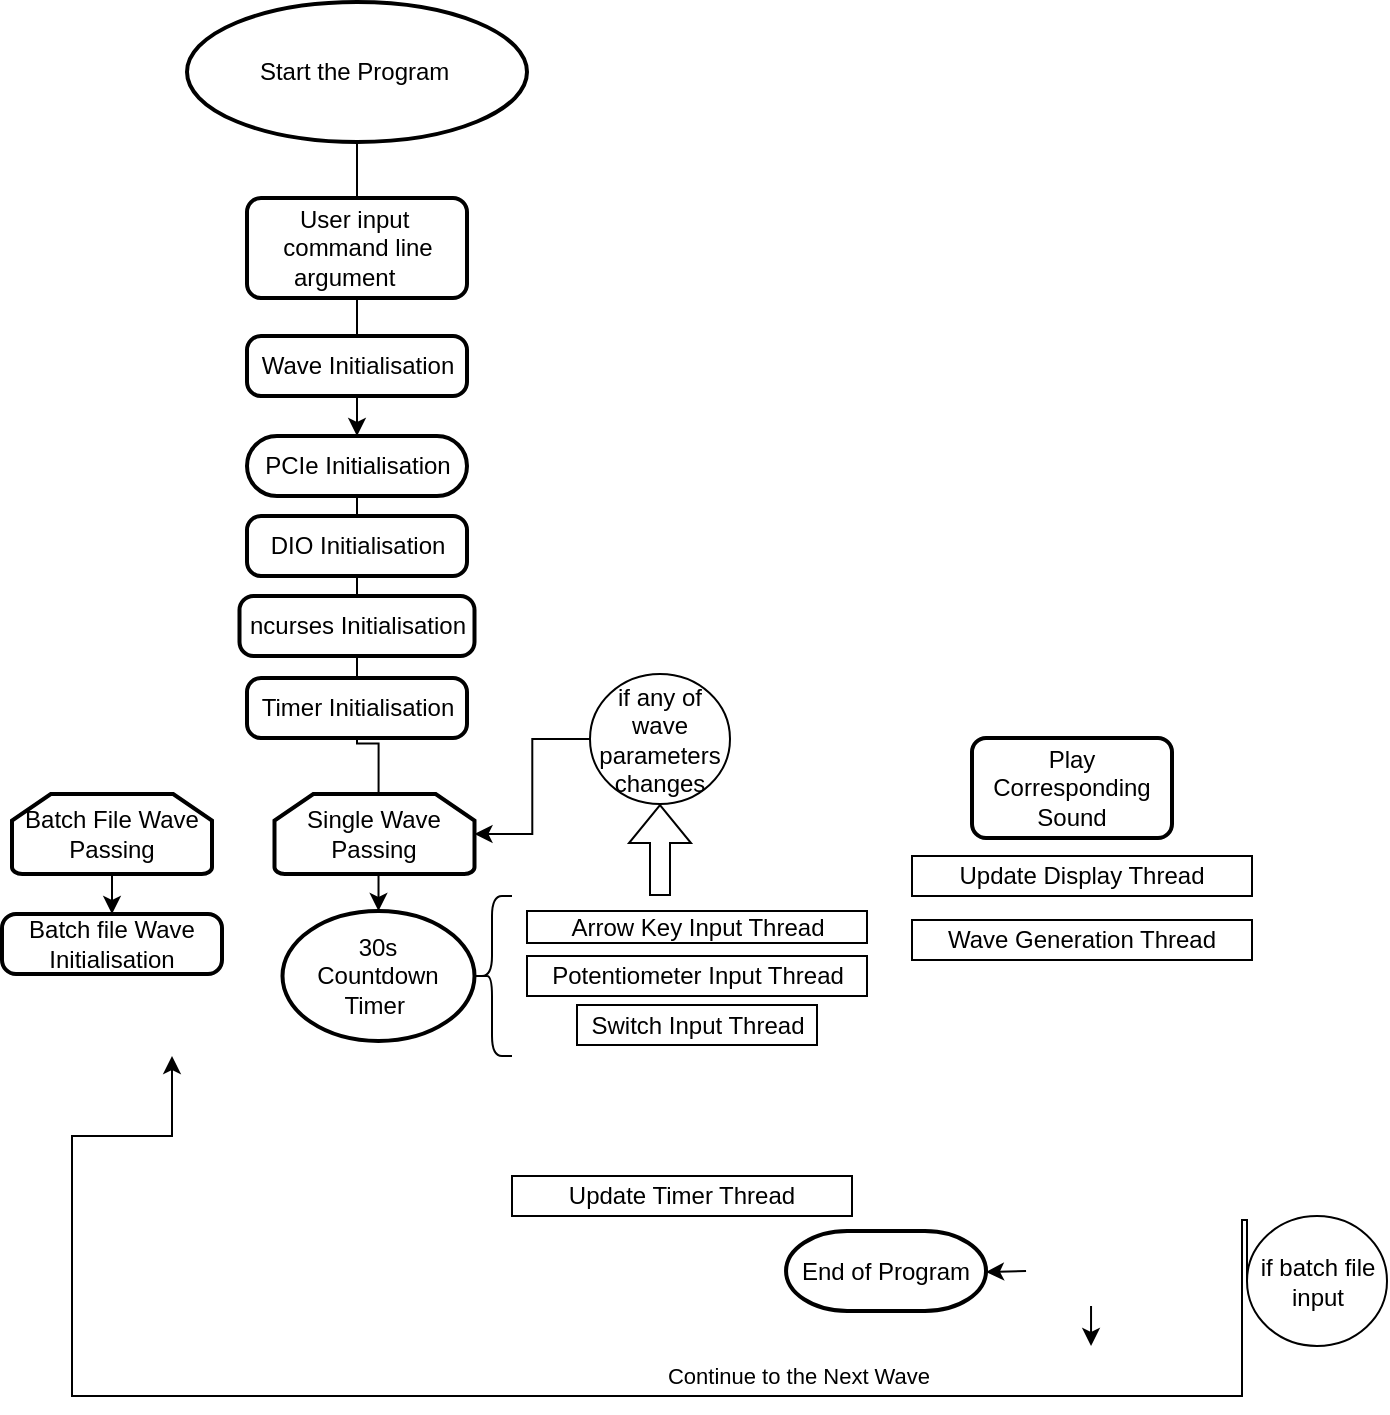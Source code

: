 <mxfile version="15.8.2" type="github">
  <diagram id="RDyM5Sn1KwQpERf3-6v_" name="Page-1">
    <mxGraphModel dx="767" dy="363" grid="1" gridSize="10" guides="1" tooltips="1" connect="1" arrows="1" fold="1" page="1" pageScale="1" pageWidth="827" pageHeight="1169" math="0" shadow="0">
      <root>
        <mxCell id="0" />
        <mxCell id="1" parent="0" />
        <mxCell id="D086AMLhP0JBdoeUekMZ-2" value="Start the Program&amp;nbsp;" style="strokeWidth=2;html=1;shape=mxgraph.flowchart.start_1;whiteSpace=wrap;" parent="1" vertex="1">
          <mxGeometry x="157.5" y="83" width="170" height="70" as="geometry" />
        </mxCell>
        <mxCell id="D086AMLhP0JBdoeUekMZ-12" style="edgeStyle=orthogonalEdgeStyle;rounded=0;orthogonalLoop=1;jettySize=auto;html=1;exitX=0.5;exitY=1;exitDx=0;exitDy=0;entryX=0.5;entryY=0;entryDx=0;entryDy=0;entryPerimeter=0;startArrow=none;" parent="1" source="QhxnlMzqvn4maWAdjBox-20" target="D086AMLhP0JBdoeUekMZ-6" edge="1">
          <mxGeometry relative="1" as="geometry" />
        </mxCell>
        <mxCell id="D086AMLhP0JBdoeUekMZ-4" value="Single Wave Passing" style="strokeWidth=2;html=1;shape=mxgraph.flowchart.loop_limit;whiteSpace=wrap;" parent="1" vertex="1">
          <mxGeometry x="201.25" y="479" width="100" height="40" as="geometry" />
        </mxCell>
        <mxCell id="D086AMLhP0JBdoeUekMZ-30" style="edgeStyle=orthogonalEdgeStyle;rounded=0;orthogonalLoop=1;jettySize=auto;html=1;exitX=0;exitY=0.5;exitDx=0;exitDy=0;" parent="1" source="7VH7p3_VGqFjAGke6KR7-18" edge="1">
          <mxGeometry relative="1" as="geometry">
            <Array as="points">
              <mxPoint x="688" y="692" />
              <mxPoint x="685" y="692" />
              <mxPoint x="685" y="780" />
              <mxPoint x="100" y="780" />
              <mxPoint x="100" y="650" />
              <mxPoint x="150" y="650" />
            </Array>
            <mxPoint x="150" y="610" as="targetPoint" />
            <mxPoint x="350" y="701" as="sourcePoint" />
          </mxGeometry>
        </mxCell>
        <mxCell id="D086AMLhP0JBdoeUekMZ-31" value="Continue to the Next Wave" style="edgeLabel;html=1;align=center;verticalAlign=middle;resizable=0;points=[];" parent="D086AMLhP0JBdoeUekMZ-30" vertex="1" connectable="0">
          <mxGeometry x="-0.298" y="-1" relative="1" as="geometry">
            <mxPoint x="-18" y="-9" as="offset" />
          </mxGeometry>
        </mxCell>
        <mxCell id="D086AMLhP0JBdoeUekMZ-6" value="30s&lt;br&gt;Countdown Timer&amp;nbsp;" style="strokeWidth=2;html=1;shape=mxgraph.flowchart.start_1;whiteSpace=wrap;" parent="1" vertex="1">
          <mxGeometry x="205.25" y="537.5" width="96" height="65" as="geometry" />
        </mxCell>
        <mxCell id="D086AMLhP0JBdoeUekMZ-10" value="End of Program" style="strokeWidth=2;html=1;shape=mxgraph.flowchart.terminator;whiteSpace=wrap;" parent="1" vertex="1">
          <mxGeometry x="457.02" y="697.5" width="100" height="40" as="geometry" />
        </mxCell>
        <mxCell id="QhxnlMzqvn4maWAdjBox-18" value="PCIe Initialisation" style="rounded=1;whiteSpace=wrap;html=1;absoluteArcSize=1;arcSize=31;strokeWidth=2;" parent="1" vertex="1">
          <mxGeometry x="187.5" y="300" width="110" height="30" as="geometry" />
        </mxCell>
        <mxCell id="QhxnlMzqvn4maWAdjBox-20" value="DIO Initialisation" style="rounded=1;whiteSpace=wrap;html=1;absoluteArcSize=1;arcSize=14;strokeWidth=2;" parent="1" vertex="1">
          <mxGeometry x="187.5" y="340" width="110" height="30" as="geometry" />
        </mxCell>
        <mxCell id="QhxnlMzqvn4maWAdjBox-21" value="" style="edgeStyle=orthogonalEdgeStyle;rounded=0;orthogonalLoop=1;jettySize=auto;html=1;exitX=0.5;exitY=1;exitDx=0;exitDy=0;entryX=0.5;entryY=0;entryDx=0;entryDy=0;entryPerimeter=0;startArrow=none;endArrow=none;" parent="1" source="QhxnlMzqvn4maWAdjBox-18" target="QhxnlMzqvn4maWAdjBox-20" edge="1">
          <mxGeometry relative="1" as="geometry">
            <mxPoint x="255" y="509.0" as="sourcePoint" />
            <mxPoint x="280" y="574.0" as="targetPoint" />
          </mxGeometry>
        </mxCell>
        <mxCell id="QhxnlMzqvn4maWAdjBox-24" value="Timer Initialisation" style="rounded=1;whiteSpace=wrap;html=1;absoluteArcSize=1;arcSize=14;strokeWidth=2;" parent="1" vertex="1">
          <mxGeometry x="187.5" y="421" width="110" height="30" as="geometry" />
        </mxCell>
        <mxCell id="7VH7p3_VGqFjAGke6KR7-12" style="edgeStyle=orthogonalEdgeStyle;rounded=0;orthogonalLoop=1;jettySize=auto;html=1;entryX=1;entryY=0.5;entryDx=0;entryDy=0;entryPerimeter=0;" parent="1" source="7VH7p3_VGqFjAGke6KR7-8" target="D086AMLhP0JBdoeUekMZ-4" edge="1">
          <mxGeometry relative="1" as="geometry">
            <mxPoint x="312.5" y="424" as="targetPoint" />
          </mxGeometry>
        </mxCell>
        <mxCell id="7VH7p3_VGqFjAGke6KR7-8" value="if any of wave parameters changes" style="ellipse;whiteSpace=wrap;html=1;" parent="1" vertex="1">
          <mxGeometry x="359" y="419" width="70" height="65" as="geometry" />
        </mxCell>
        <mxCell id="7VH7p3_VGqFjAGke6KR7-20" value="" style="edgeStyle=orthogonalEdgeStyle;rounded=0;orthogonalLoop=1;jettySize=auto;html=1;" parent="1" target="D086AMLhP0JBdoeUekMZ-10" edge="1">
          <mxGeometry relative="1" as="geometry">
            <mxPoint x="577.02" y="717.483" as="sourcePoint" />
          </mxGeometry>
        </mxCell>
        <mxCell id="7VH7p3_VGqFjAGke6KR7-18" value="if batch file input" style="ellipse;whiteSpace=wrap;html=1;" parent="1" vertex="1">
          <mxGeometry x="687.5" y="690" width="70" height="65" as="geometry" />
        </mxCell>
        <mxCell id="7VH7p3_VGqFjAGke6KR7-19" value="" style="endArrow=classic;html=1;rounded=0;exitX=0.5;exitY=1;exitDx=0;exitDy=0;entryX=0.5;entryY=0;entryDx=0;entryDy=0;" parent="1" edge="1">
          <mxGeometry width="50" height="50" relative="1" as="geometry">
            <mxPoint x="609.52" y="735" as="sourcePoint" />
            <mxPoint x="609.52" y="755" as="targetPoint" />
          </mxGeometry>
        </mxCell>
        <mxCell id="7VH7p3_VGqFjAGke6KR7-21" value="Batch file Wave Initialisation" style="rounded=1;whiteSpace=wrap;html=1;absoluteArcSize=1;arcSize=14;strokeWidth=2;" parent="1" vertex="1">
          <mxGeometry x="65" y="539" width="110" height="30" as="geometry" />
        </mxCell>
        <mxCell id="ww8WBpyP77Uh2FEGIEoH-1" value="ncurses Initialisation" style="rounded=1;whiteSpace=wrap;html=1;absoluteArcSize=1;arcSize=14;strokeWidth=2;" vertex="1" parent="1">
          <mxGeometry x="183.75" y="380" width="117.5" height="30" as="geometry" />
        </mxCell>
        <mxCell id="QhxnlMzqvn4maWAdjBox-3" value="User input&amp;nbsp; command line argument&amp;nbsp; &amp;nbsp;&amp;nbsp;" style="rounded=1;whiteSpace=wrap;html=1;absoluteArcSize=1;arcSize=14;strokeWidth=2;" parent="1" vertex="1">
          <mxGeometry x="187.5" y="181" width="110" height="50" as="geometry" />
        </mxCell>
        <mxCell id="ww8WBpyP77Uh2FEGIEoH-4" value="" style="edgeStyle=orthogonalEdgeStyle;rounded=0;orthogonalLoop=1;jettySize=auto;html=1;endArrow=none;" edge="1" parent="1" source="D086AMLhP0JBdoeUekMZ-2" target="QhxnlMzqvn4maWAdjBox-3">
          <mxGeometry relative="1" as="geometry">
            <mxPoint x="242.5" y="153" as="sourcePoint" />
            <mxPoint x="302.5" y="231" as="targetPoint" />
          </mxGeometry>
        </mxCell>
        <mxCell id="ww8WBpyP77Uh2FEGIEoH-11" value="" style="edgeStyle=orthogonalEdgeStyle;rounded=0;orthogonalLoop=1;jettySize=auto;html=1;" edge="1" parent="1" source="ww8WBpyP77Uh2FEGIEoH-6" target="QhxnlMzqvn4maWAdjBox-18">
          <mxGeometry relative="1" as="geometry" />
        </mxCell>
        <mxCell id="ww8WBpyP77Uh2FEGIEoH-6" value="Wave Initialisation" style="rounded=1;whiteSpace=wrap;html=1;absoluteArcSize=1;arcSize=14;strokeWidth=2;" vertex="1" parent="1">
          <mxGeometry x="187.5" y="250" width="110" height="30" as="geometry" />
        </mxCell>
        <mxCell id="ww8WBpyP77Uh2FEGIEoH-7" value="" style="edgeStyle=orthogonalEdgeStyle;rounded=0;orthogonalLoop=1;jettySize=auto;html=1;startArrow=none;endArrow=none;" edge="1" parent="1" source="QhxnlMzqvn4maWAdjBox-3" target="ww8WBpyP77Uh2FEGIEoH-6">
          <mxGeometry relative="1" as="geometry">
            <mxPoint x="242.514" y="213" as="sourcePoint" />
            <mxPoint x="302.514" y="260.004" as="targetPoint" />
          </mxGeometry>
        </mxCell>
        <mxCell id="ww8WBpyP77Uh2FEGIEoH-20" value="" style="edgeStyle=orthogonalEdgeStyle;rounded=0;orthogonalLoop=1;jettySize=auto;html=1;" edge="1" parent="1" source="ww8WBpyP77Uh2FEGIEoH-12" target="7VH7p3_VGqFjAGke6KR7-21">
          <mxGeometry relative="1" as="geometry" />
        </mxCell>
        <mxCell id="ww8WBpyP77Uh2FEGIEoH-12" value="Batch File Wave Passing" style="strokeWidth=2;html=1;shape=mxgraph.flowchart.loop_limit;whiteSpace=wrap;" vertex="1" parent="1">
          <mxGeometry x="70" y="479" width="100" height="40" as="geometry" />
        </mxCell>
        <mxCell id="ww8WBpyP77Uh2FEGIEoH-14" value="Switch Input Thread" style="rounded=0;whiteSpace=wrap;html=1;" vertex="1" parent="1">
          <mxGeometry x="352.5" y="584.5" width="120" height="20" as="geometry" />
        </mxCell>
        <mxCell id="ww8WBpyP77Uh2FEGIEoH-15" value="Potentiometer Input Thread" style="rounded=0;whiteSpace=wrap;html=1;" vertex="1" parent="1">
          <mxGeometry x="327.5" y="560" width="170" height="20" as="geometry" />
        </mxCell>
        <mxCell id="ww8WBpyP77Uh2FEGIEoH-16" value="Arrow Key Input Thread" style="rounded=0;whiteSpace=wrap;html=1;" vertex="1" parent="1">
          <mxGeometry x="327.5" y="537.5" width="170" height="16" as="geometry" />
        </mxCell>
        <mxCell id="ww8WBpyP77Uh2FEGIEoH-17" value="Update Timer Thread" style="rounded=0;whiteSpace=wrap;html=1;" vertex="1" parent="1">
          <mxGeometry x="320" y="670" width="170" height="20" as="geometry" />
        </mxCell>
        <mxCell id="ww8WBpyP77Uh2FEGIEoH-18" value="Wave Generation Thread" style="rounded=0;whiteSpace=wrap;html=1;" vertex="1" parent="1">
          <mxGeometry x="520" y="542" width="170" height="20" as="geometry" />
        </mxCell>
        <mxCell id="ww8WBpyP77Uh2FEGIEoH-19" value="Play Corresponding Sound" style="rounded=1;whiteSpace=wrap;html=1;absoluteArcSize=1;arcSize=14;strokeWidth=2;" vertex="1" parent="1">
          <mxGeometry x="550" y="451" width="100" height="50" as="geometry" />
        </mxCell>
        <mxCell id="ww8WBpyP77Uh2FEGIEoH-21" value="Update Display Thread" style="rounded=0;whiteSpace=wrap;html=1;" vertex="1" parent="1">
          <mxGeometry x="520" y="510" width="170" height="20" as="geometry" />
        </mxCell>
        <mxCell id="ww8WBpyP77Uh2FEGIEoH-28" value="" style="shape=flexArrow;endArrow=classic;html=1;rounded=0;entryX=0.5;entryY=1;entryDx=0;entryDy=0;" edge="1" parent="1" target="7VH7p3_VGqFjAGke6KR7-8">
          <mxGeometry width="50" height="50" relative="1" as="geometry">
            <mxPoint x="394" y="530" as="sourcePoint" />
            <mxPoint x="440" y="560" as="targetPoint" />
          </mxGeometry>
        </mxCell>
        <mxCell id="ww8WBpyP77Uh2FEGIEoH-29" value="" style="shape=curlyBracket;whiteSpace=wrap;html=1;rounded=1;" vertex="1" parent="1">
          <mxGeometry x="300" y="530" width="20" height="80" as="geometry" />
        </mxCell>
      </root>
    </mxGraphModel>
  </diagram>
</mxfile>
